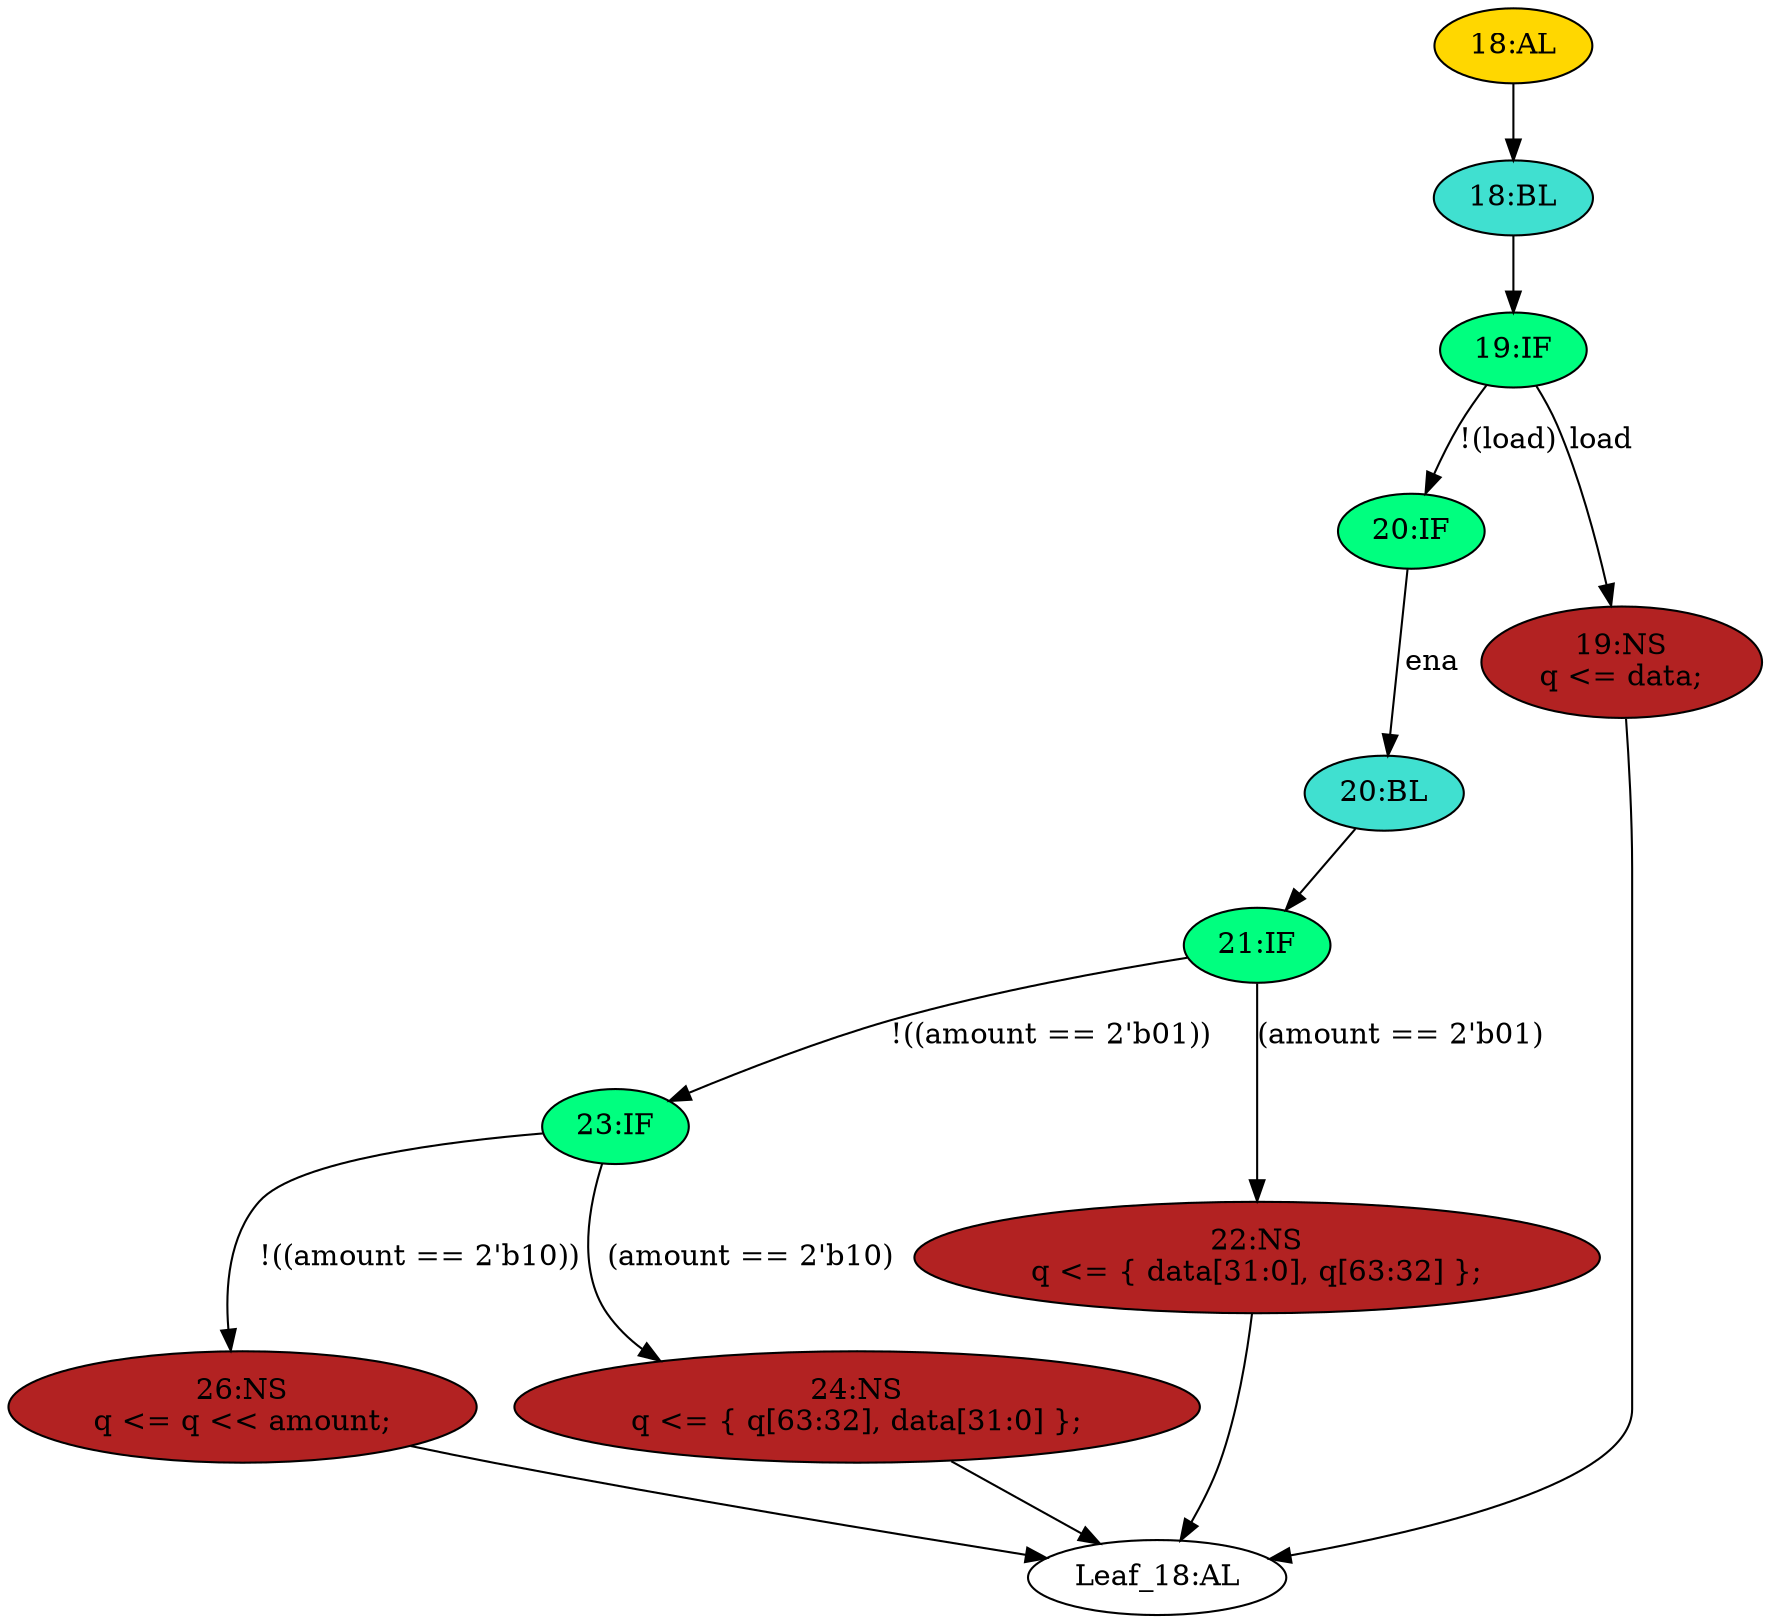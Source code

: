 strict digraph "" {
	node [label="\N"];
	"23:IF"	[ast="<pyverilog.vparser.ast.IfStatement object at 0x7f864c99cd10>",
		fillcolor=springgreen,
		label="23:IF",
		statements="[]",
		style=filled,
		typ=IfStatement];
	"26:NS"	[ast="<pyverilog.vparser.ast.NonblockingSubstitution object at 0x7f864c99cd50>",
		fillcolor=firebrick,
		label="26:NS
q <= q << amount;",
		statements="[<pyverilog.vparser.ast.NonblockingSubstitution object at 0x7f864c99cd50>]",
		style=filled,
		typ=NonblockingSubstitution];
	"23:IF" -> "26:NS"	[cond="['amount']",
		label="!((amount == 2'b10))",
		lineno=23];
	"24:NS"	[ast="<pyverilog.vparser.ast.NonblockingSubstitution object at 0x7f864c99cf50>",
		fillcolor=firebrick,
		label="24:NS
q <= { q[63:32], data[31:0] };",
		statements="[<pyverilog.vparser.ast.NonblockingSubstitution object at 0x7f864c99cf50>]",
		style=filled,
		typ=NonblockingSubstitution];
	"23:IF" -> "24:NS"	[cond="['amount']",
		label="(amount == 2'b10)",
		lineno=23];
	"20:BL"	[ast="<pyverilog.vparser.ast.Block object at 0x7f864c99cc50>",
		fillcolor=turquoise,
		label="20:BL",
		statements="[]",
		style=filled,
		typ=Block];
	"21:IF"	[ast="<pyverilog.vparser.ast.IfStatement object at 0x7f864c99cc90>",
		fillcolor=springgreen,
		label="21:IF",
		statements="[]",
		style=filled,
		typ=IfStatement];
	"20:BL" -> "21:IF"	[cond="[]",
		lineno=None];
	"Leaf_18:AL"	[def_var="['q']",
		label="Leaf_18:AL"];
	"19:IF"	[ast="<pyverilog.vparser.ast.IfStatement object at 0x7f864c997790>",
		fillcolor=springgreen,
		label="19:IF",
		statements="[]",
		style=filled,
		typ=IfStatement];
	"20:IF"	[ast="<pyverilog.vparser.ast.IfStatement object at 0x7f864c9977d0>",
		fillcolor=springgreen,
		label="20:IF",
		statements="[]",
		style=filled,
		typ=IfStatement];
	"19:IF" -> "20:IF"	[cond="['load']",
		label="!(load)",
		lineno=19];
	"19:NS"	[ast="<pyverilog.vparser.ast.NonblockingSubstitution object at 0x7f864c99c9d0>",
		fillcolor=firebrick,
		label="19:NS
q <= data;",
		statements="[<pyverilog.vparser.ast.NonblockingSubstitution object at 0x7f864c99c9d0>]",
		style=filled,
		typ=NonblockingSubstitution];
	"19:IF" -> "19:NS"	[cond="['load']",
		label=load,
		lineno=19];
	"18:BL"	[ast="<pyverilog.vparser.ast.Block object at 0x7f864c997890>",
		fillcolor=turquoise,
		label="18:BL",
		statements="[]",
		style=filled,
		typ=Block];
	"18:BL" -> "19:IF"	[cond="[]",
		lineno=None];
	"20:IF" -> "20:BL"	[cond="['ena']",
		label=ena,
		lineno=20];
	"19:NS" -> "Leaf_18:AL"	[cond="[]",
		lineno=None];
	"22:NS"	[ast="<pyverilog.vparser.ast.NonblockingSubstitution object at 0x7f864c997390>",
		fillcolor=firebrick,
		label="22:NS
q <= { data[31:0], q[63:32] };",
		statements="[<pyverilog.vparser.ast.NonblockingSubstitution object at 0x7f864c997390>]",
		style=filled,
		typ=NonblockingSubstitution];
	"22:NS" -> "Leaf_18:AL"	[cond="[]",
		lineno=None];
	"26:NS" -> "Leaf_18:AL"	[cond="[]",
		lineno=None];
	"24:NS" -> "Leaf_18:AL"	[cond="[]",
		lineno=None];
	"18:AL"	[ast="<pyverilog.vparser.ast.Always object at 0x7f864c9978d0>",
		clk_sens=True,
		fillcolor=gold,
		label="18:AL",
		sens="['clk']",
		statements="[]",
		style=filled,
		typ=Always,
		use_var="['load', 'ena', 'amount', 'data', 'q']"];
	"18:AL" -> "18:BL"	[cond="[]",
		lineno=None];
	"21:IF" -> "23:IF"	[cond="['amount']",
		label="!((amount == 2'b01))",
		lineno=21];
	"21:IF" -> "22:NS"	[cond="['amount']",
		label="(amount == 2'b01)",
		lineno=21];
}
